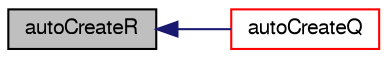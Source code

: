 digraph "autoCreateR"
{
  bgcolor="transparent";
  edge [fontname="FreeSans",fontsize="10",labelfontname="FreeSans",labelfontsize="10"];
  node [fontname="FreeSans",fontsize="10",shape=record];
  rankdir="LR";
  Node199 [label="autoCreateR",height=0.2,width=0.4,color="black", fillcolor="grey75", style="filled", fontcolor="black"];
  Node199 -> Node200 [dir="back",color="midnightblue",fontsize="10",style="solid",fontname="FreeSans"];
  Node200 [label="autoCreateQ",height=0.2,width=0.4,color="red",URL="$a21173.html#a1a685bfd1e29d67c53cc184ab75acf34",tooltip="Q. "];
}
